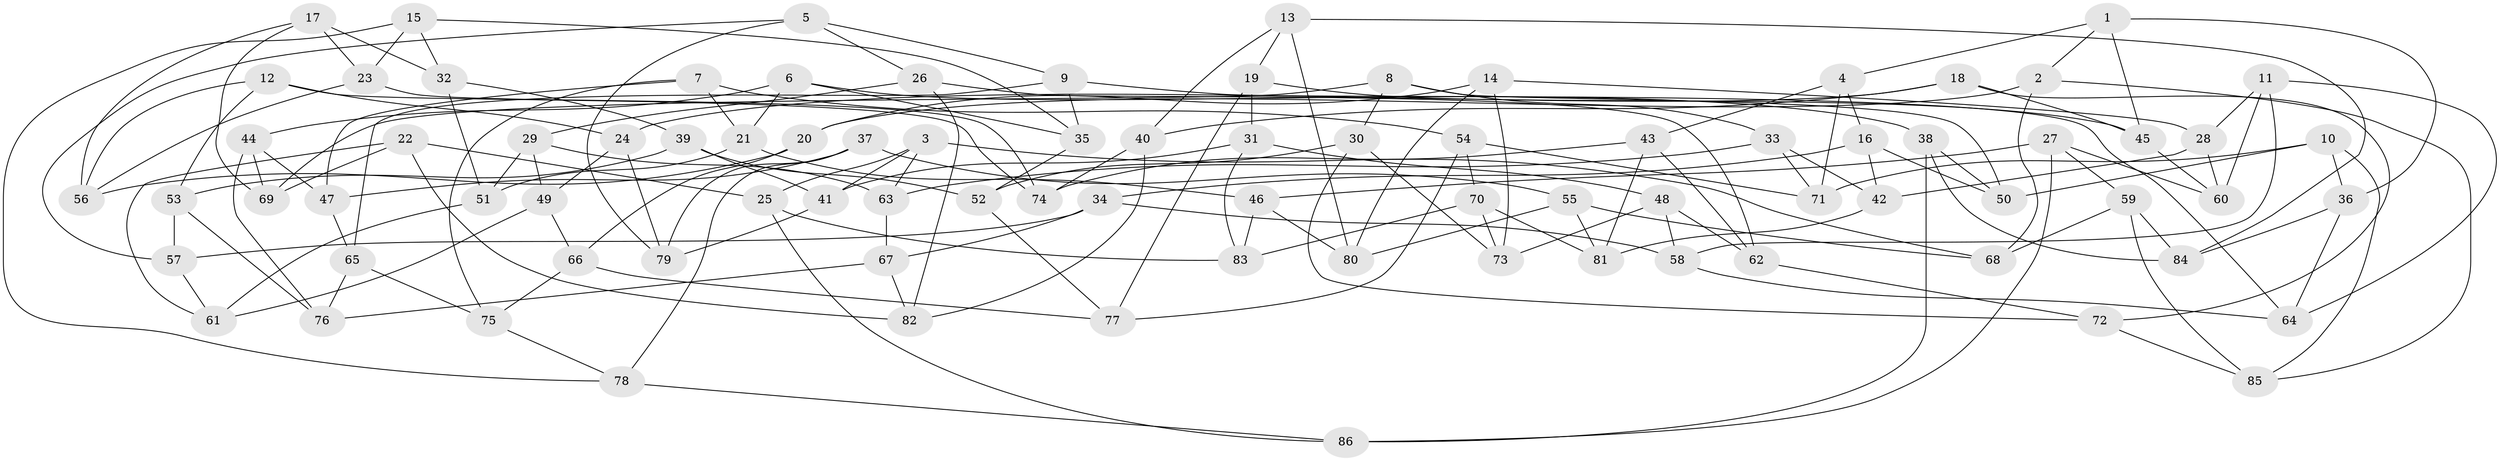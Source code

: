// coarse degree distribution, {3: 0.2, 4: 0.32, 5: 0.16, 8: 0.2, 6: 0.04, 9: 0.04, 12: 0.04}
// Generated by graph-tools (version 1.1) at 2025/03/03/04/25 22:03:05]
// undirected, 86 vertices, 172 edges
graph export_dot {
graph [start="1"]
  node [color=gray90,style=filled];
  1;
  2;
  3;
  4;
  5;
  6;
  7;
  8;
  9;
  10;
  11;
  12;
  13;
  14;
  15;
  16;
  17;
  18;
  19;
  20;
  21;
  22;
  23;
  24;
  25;
  26;
  27;
  28;
  29;
  30;
  31;
  32;
  33;
  34;
  35;
  36;
  37;
  38;
  39;
  40;
  41;
  42;
  43;
  44;
  45;
  46;
  47;
  48;
  49;
  50;
  51;
  52;
  53;
  54;
  55;
  56;
  57;
  58;
  59;
  60;
  61;
  62;
  63;
  64;
  65;
  66;
  67;
  68;
  69;
  70;
  71;
  72;
  73;
  74;
  75;
  76;
  77;
  78;
  79;
  80;
  81;
  82;
  83;
  84;
  85;
  86;
  1 -- 45;
  1 -- 2;
  1 -- 4;
  1 -- 36;
  2 -- 20;
  2 -- 85;
  2 -- 68;
  3 -- 63;
  3 -- 41;
  3 -- 68;
  3 -- 25;
  4 -- 43;
  4 -- 71;
  4 -- 16;
  5 -- 26;
  5 -- 9;
  5 -- 57;
  5 -- 79;
  6 -- 21;
  6 -- 35;
  6 -- 38;
  6 -- 44;
  7 -- 21;
  7 -- 54;
  7 -- 47;
  7 -- 75;
  8 -- 69;
  8 -- 50;
  8 -- 30;
  8 -- 33;
  9 -- 64;
  9 -- 35;
  9 -- 65;
  10 -- 85;
  10 -- 50;
  10 -- 71;
  10 -- 36;
  11 -- 58;
  11 -- 64;
  11 -- 60;
  11 -- 28;
  12 -- 56;
  12 -- 24;
  12 -- 53;
  12 -- 74;
  13 -- 80;
  13 -- 19;
  13 -- 40;
  13 -- 84;
  14 -- 80;
  14 -- 28;
  14 -- 20;
  14 -- 73;
  15 -- 78;
  15 -- 32;
  15 -- 23;
  15 -- 35;
  16 -- 50;
  16 -- 42;
  16 -- 34;
  17 -- 69;
  17 -- 56;
  17 -- 32;
  17 -- 23;
  18 -- 40;
  18 -- 45;
  18 -- 24;
  18 -- 72;
  19 -- 77;
  19 -- 45;
  19 -- 31;
  20 -- 66;
  20 -- 56;
  21 -- 51;
  21 -- 46;
  22 -- 61;
  22 -- 69;
  22 -- 82;
  22 -- 25;
  23 -- 56;
  23 -- 74;
  24 -- 79;
  24 -- 49;
  25 -- 86;
  25 -- 83;
  26 -- 29;
  26 -- 62;
  26 -- 82;
  27 -- 60;
  27 -- 86;
  27 -- 46;
  27 -- 59;
  28 -- 42;
  28 -- 60;
  29 -- 49;
  29 -- 63;
  29 -- 51;
  30 -- 72;
  30 -- 73;
  30 -- 52;
  31 -- 48;
  31 -- 41;
  31 -- 83;
  32 -- 39;
  32 -- 51;
  33 -- 71;
  33 -- 42;
  33 -- 63;
  34 -- 67;
  34 -- 58;
  34 -- 57;
  35 -- 52;
  36 -- 64;
  36 -- 84;
  37 -- 78;
  37 -- 79;
  37 -- 55;
  37 -- 47;
  38 -- 84;
  38 -- 86;
  38 -- 50;
  39 -- 41;
  39 -- 53;
  39 -- 52;
  40 -- 74;
  40 -- 82;
  41 -- 79;
  42 -- 81;
  43 -- 81;
  43 -- 62;
  43 -- 74;
  44 -- 47;
  44 -- 69;
  44 -- 76;
  45 -- 60;
  46 -- 80;
  46 -- 83;
  47 -- 65;
  48 -- 58;
  48 -- 62;
  48 -- 73;
  49 -- 66;
  49 -- 61;
  51 -- 61;
  52 -- 77;
  53 -- 57;
  53 -- 76;
  54 -- 71;
  54 -- 70;
  54 -- 77;
  55 -- 68;
  55 -- 80;
  55 -- 81;
  57 -- 61;
  58 -- 64;
  59 -- 85;
  59 -- 68;
  59 -- 84;
  62 -- 72;
  63 -- 67;
  65 -- 76;
  65 -- 75;
  66 -- 77;
  66 -- 75;
  67 -- 82;
  67 -- 76;
  70 -- 83;
  70 -- 81;
  70 -- 73;
  72 -- 85;
  75 -- 78;
  78 -- 86;
}
